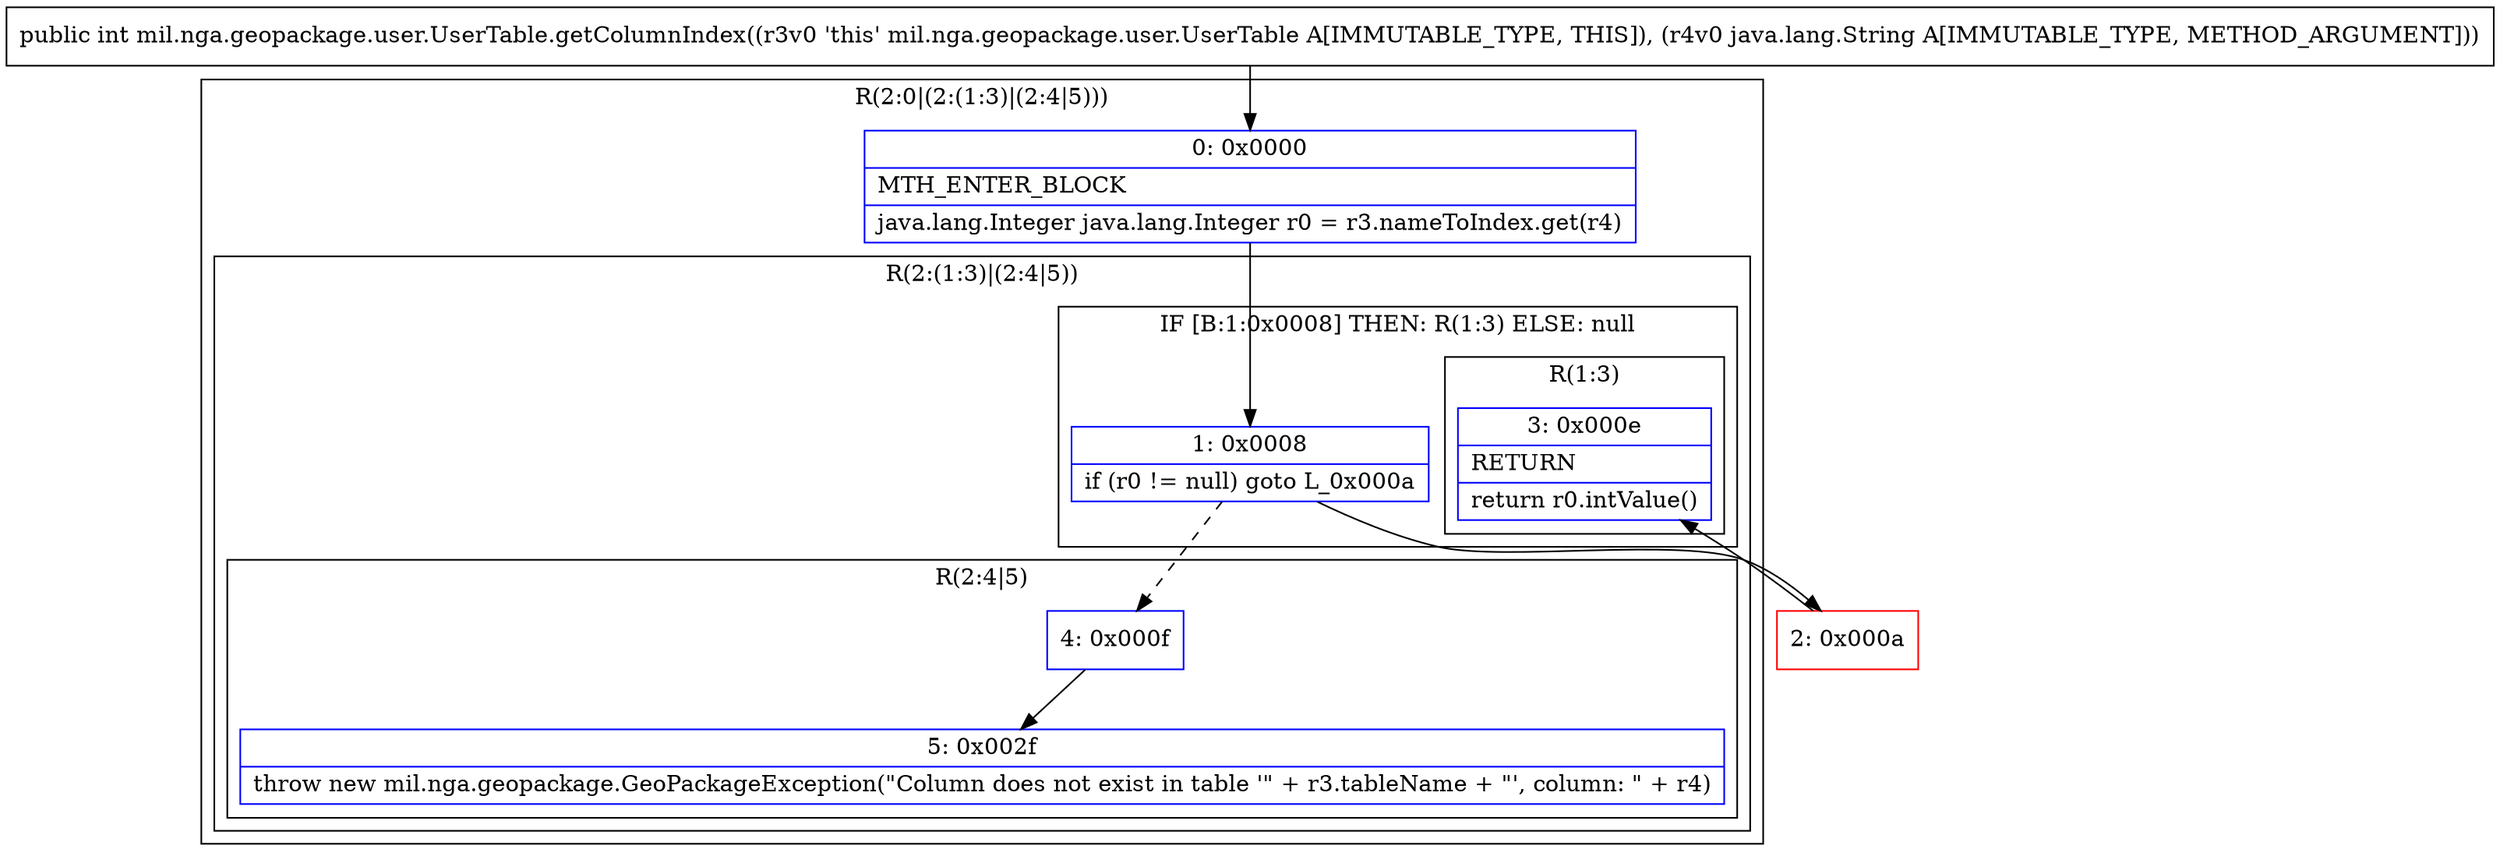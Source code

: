 digraph "CFG formil.nga.geopackage.user.UserTable.getColumnIndex(Ljava\/lang\/String;)I" {
subgraph cluster_Region_606914885 {
label = "R(2:0|(2:(1:3)|(2:4|5)))";
node [shape=record,color=blue];
Node_0 [shape=record,label="{0\:\ 0x0000|MTH_ENTER_BLOCK\l|java.lang.Integer java.lang.Integer r0 = r3.nameToIndex.get(r4)\l}"];
subgraph cluster_Region_1472356493 {
label = "R(2:(1:3)|(2:4|5))";
node [shape=record,color=blue];
subgraph cluster_IfRegion_791817042 {
label = "IF [B:1:0x0008] THEN: R(1:3) ELSE: null";
node [shape=record,color=blue];
Node_1 [shape=record,label="{1\:\ 0x0008|if (r0 != null) goto L_0x000a\l}"];
subgraph cluster_Region_146182020 {
label = "R(1:3)";
node [shape=record,color=blue];
Node_3 [shape=record,label="{3\:\ 0x000e|RETURN\l|return r0.intValue()\l}"];
}
}
subgraph cluster_Region_499518063 {
label = "R(2:4|5)";
node [shape=record,color=blue];
Node_4 [shape=record,label="{4\:\ 0x000f}"];
Node_5 [shape=record,label="{5\:\ 0x002f|throw new mil.nga.geopackage.GeoPackageException(\"Column does not exist in table '\" + r3.tableName + \"', column: \" + r4)\l}"];
}
}
}
Node_2 [shape=record,color=red,label="{2\:\ 0x000a}"];
MethodNode[shape=record,label="{public int mil.nga.geopackage.user.UserTable.getColumnIndex((r3v0 'this' mil.nga.geopackage.user.UserTable A[IMMUTABLE_TYPE, THIS]), (r4v0 java.lang.String A[IMMUTABLE_TYPE, METHOD_ARGUMENT])) }"];
MethodNode -> Node_0;
Node_0 -> Node_1;
Node_1 -> Node_2;
Node_1 -> Node_4[style=dashed];
Node_4 -> Node_5;
Node_2 -> Node_3;
}

